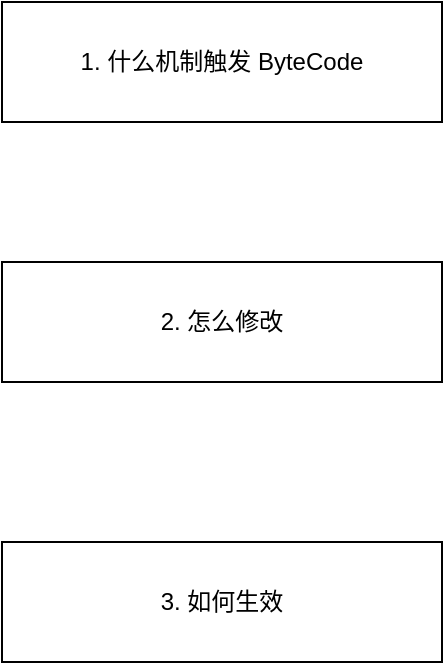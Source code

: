 <mxfile version="22.0.3" type="device" pages="5">
  <diagram id="dgyIRObiLrTT-DIWxIyV" name="流程">
    <mxGraphModel dx="2474" dy="1214" grid="1" gridSize="10" guides="1" tooltips="1" connect="1" arrows="1" fold="1" page="0" pageScale="1" pageWidth="827" pageHeight="1169" math="0" shadow="0">
      <root>
        <mxCell id="0" />
        <mxCell id="1" parent="0" />
        <mxCell id="folGIaB3LU0pxnmlb0k2-1" value="1. 什么机制触发 ByteCode" style="rounded=0;whiteSpace=wrap;html=1;" parent="1" vertex="1">
          <mxGeometry x="-100" y="40" width="220" height="60" as="geometry" />
        </mxCell>
        <mxCell id="folGIaB3LU0pxnmlb0k2-2" value="2. 怎么修改" style="rounded=0;whiteSpace=wrap;html=1;" parent="1" vertex="1">
          <mxGeometry x="-100" y="170" width="220" height="60" as="geometry" />
        </mxCell>
        <mxCell id="folGIaB3LU0pxnmlb0k2-3" value="3. 如何生效" style="rounded=0;whiteSpace=wrap;html=1;" parent="1" vertex="1">
          <mxGeometry x="-100" y="310" width="220" height="60" as="geometry" />
        </mxCell>
      </root>
    </mxGraphModel>
  </diagram>
  <diagram id="OtCW1mE4rjdLum0Cgvyo" name="Instrumentation分类">
    <mxGraphModel dx="1834" dy="809" grid="1" gridSize="10" guides="1" tooltips="1" connect="1" arrows="1" fold="1" page="0" pageScale="1" pageWidth="827" pageHeight="1169" math="0" shadow="0">
      <root>
        <mxCell id="0" />
        <mxCell id="1" parent="0" />
        <mxCell id="5SR6KNwWPoJMYm-QRJPY-1" value="" style="rounded=0;whiteSpace=wrap;html=1;fontFamily=Comic Sans MS;fontSize=13;" vertex="1" parent="1">
          <mxGeometry x="-10" y="30" width="350" height="250" as="geometry" />
        </mxCell>
        <mxCell id="5SR6KNwWPoJMYm-QRJPY-2" value="Loaded" style="rounded=0;whiteSpace=wrap;html=1;fontFamily=Comic Sans MS;fontSize=13;fillColor=#ffe6cc;strokeColor=#d79b00;" vertex="1" parent="1">
          <mxGeometry x="130" y="200" width="120" height="60" as="geometry" />
        </mxCell>
        <mxCell id="5SR6KNwWPoJMYm-QRJPY-3" value="Loading" style="rounded=0;whiteSpace=wrap;html=1;fontFamily=Comic Sans MS;fontSize=13;fillColor=#d5e8d4;strokeColor=#82b366;" vertex="1" parent="1">
          <mxGeometry x="-70" y="120" width="120" height="60" as="geometry" />
        </mxCell>
        <mxCell id="5SR6KNwWPoJMYm-QRJPY-4" value="Not Loaded" style="rounded=0;whiteSpace=wrap;html=1;fontFamily=Comic Sans MS;fontSize=13;fillColor=#dae8fc;strokeColor=#6c8ebf;" vertex="1" parent="1">
          <mxGeometry x="-250" y="40" width="120" height="60" as="geometry" />
        </mxCell>
        <mxCell id="5SR6KNwWPoJMYm-QRJPY-5" value="JVM" style="text;html=1;strokeColor=none;fillColor=none;align=center;verticalAlign=middle;whiteSpace=wrap;rounded=0;fontFamily=Comic Sans MS;fontSize=13;" vertex="1" parent="1">
          <mxGeometry x="135" y="55" width="60" height="30" as="geometry" />
        </mxCell>
        <mxCell id="5SR6KNwWPoJMYm-QRJPY-6" value="Dynamic&lt;br style=&quot;font-size: 13px;&quot;&gt;Instrumentation" style="text;html=1;strokeColor=none;fillColor=none;align=center;verticalAlign=middle;whiteSpace=wrap;rounded=0;fontFamily=Comic Sans MS;fontSize=13;" vertex="1" parent="1">
          <mxGeometry y="215" width="110" height="30" as="geometry" />
        </mxCell>
        <mxCell id="5SR6KNwWPoJMYm-QRJPY-7" value="Load-Time&lt;br style=&quot;font-size: 13px;&quot;&gt;Instrumentation" style="text;html=1;strokeColor=none;fillColor=none;align=center;verticalAlign=middle;whiteSpace=wrap;rounded=0;fontFamily=Comic Sans MS;fontSize=13;" vertex="1" parent="1">
          <mxGeometry x="-200" y="135" width="110" height="30" as="geometry" />
        </mxCell>
        <mxCell id="5SR6KNwWPoJMYm-QRJPY-8" value="Static&lt;br style=&quot;font-size: 13px;&quot;&gt;Instrumentation" style="text;html=1;strokeColor=none;fillColor=none;align=center;verticalAlign=middle;whiteSpace=wrap;rounded=0;fontFamily=Comic Sans MS;fontSize=13;" vertex="1" parent="1">
          <mxGeometry x="-380" y="55" width="110" height="30" as="geometry" />
        </mxCell>
      </root>
    </mxGraphModel>
  </diagram>
  <diagram name="静态 Instrumentation处理过程" id="Q_PQikAZjBn_ON9P23Fq">
    <mxGraphModel dx="1434" dy="809" grid="1" gridSize="10" guides="1" tooltips="1" connect="1" arrows="1" fold="1" page="0" pageScale="1" pageWidth="827" pageHeight="1169" math="0" shadow="0">
      <root>
        <mxCell id="0" />
        <mxCell id="1" parent="0" />
        <mxCell id="hJX8EylRmqtwFU6Je0rP-17" style="edgeStyle=orthogonalEdgeStyle;rounded=0;orthogonalLoop=1;jettySize=auto;html=1;entryX=0;entryY=0.5;entryDx=0;entryDy=0;fontFamily=Comic Sans MS;fontSize=13;" edge="1" parent="1" source="hJX8EylRmqtwFU6Je0rP-1" target="hJX8EylRmqtwFU6Je0rP-16">
          <mxGeometry relative="1" as="geometry" />
        </mxCell>
        <mxCell id="hJX8EylRmqtwFU6Je0rP-18" value="3. 加载类" style="edgeLabel;html=1;align=center;verticalAlign=middle;resizable=0;points=[];fontFamily=Comic Sans MS;fontSize=13;" vertex="1" connectable="0" parent="hJX8EylRmqtwFU6Je0rP-17">
          <mxGeometry x="-0.491" y="-4" relative="1" as="geometry">
            <mxPoint as="offset" />
          </mxGeometry>
        </mxCell>
        <mxCell id="hJX8EylRmqtwFU6Je0rP-1" value="" style="rounded=0;whiteSpace=wrap;html=1;fontFamily=Comic Sans MS;fontSize=13;" vertex="1" parent="1">
          <mxGeometry x="190" y="200" width="240" height="250" as="geometry" />
        </mxCell>
        <mxCell id="hJX8EylRmqtwFU6Je0rP-2" value="" style="rounded=0;whiteSpace=wrap;html=1;fontFamily=Comic Sans MS;fontSize=13;" vertex="1" parent="1">
          <mxGeometry x="720" y="200" width="240" height="250" as="geometry" />
        </mxCell>
        <mxCell id="hJX8EylRmqtwFU6Je0rP-3" value="ClassLoader" style="rounded=0;whiteSpace=wrap;html=1;fontFamily=Comic Sans MS;fontSize=13;" vertex="1" parent="1">
          <mxGeometry x="220" y="380" width="180" height="50" as="geometry" />
        </mxCell>
        <mxCell id="hJX8EylRmqtwFU6Je0rP-4" value="ClassFileTransformer transform" style="rounded=0;whiteSpace=wrap;html=1;fontFamily=Comic Sans MS;fontSize=13;" vertex="1" parent="1">
          <mxGeometry x="750" y="350" width="180" height="80" as="geometry" />
        </mxCell>
        <mxCell id="hJX8EylRmqtwFU6Je0rP-7" style="edgeStyle=orthogonalEdgeStyle;rounded=0;orthogonalLoop=1;jettySize=auto;html=1;entryX=0.5;entryY=0;entryDx=0;entryDy=0;fontFamily=Comic Sans MS;fontSize=13;" edge="1" parent="1" target="hJX8EylRmqtwFU6Je0rP-2">
          <mxGeometry relative="1" as="geometry">
            <mxPoint x="610" y="190" as="targetPoint" />
            <mxPoint x="310" y="200" as="sourcePoint" />
            <Array as="points">
              <mxPoint x="310" y="160" />
              <mxPoint x="840" y="160" />
            </Array>
          </mxGeometry>
        </mxCell>
        <mxCell id="hJX8EylRmqtwFU6Je0rP-8" value="1. premain" style="edgeLabel;html=1;align=center;verticalAlign=middle;resizable=0;points=[];fontFamily=Comic Sans MS;fontSize=13;" vertex="1" connectable="0" parent="hJX8EylRmqtwFU6Je0rP-7">
          <mxGeometry x="-0.003" y="-3" relative="1" as="geometry">
            <mxPoint y="-1" as="offset" />
          </mxGeometry>
        </mxCell>
        <mxCell id="hJX8EylRmqtwFU6Je0rP-5" value="JVM" style="text;html=1;strokeColor=none;fillColor=none;align=center;verticalAlign=middle;whiteSpace=wrap;rounded=0;fontFamily=Comic Sans MS;fontSize=13;" vertex="1" parent="1">
          <mxGeometry x="280" y="210" width="60" height="30" as="geometry" />
        </mxCell>
        <mxCell id="hJX8EylRmqtwFU6Je0rP-6" value="Agent" style="text;html=1;strokeColor=none;fillColor=none;align=center;verticalAlign=middle;whiteSpace=wrap;rounded=0;fontFamily=Comic Sans MS;fontSize=13;" vertex="1" parent="1">
          <mxGeometry x="810" y="210" width="60" height="30" as="geometry" />
        </mxCell>
        <mxCell id="hJX8EylRmqtwFU6Je0rP-9" value="" style="endArrow=classic;html=1;rounded=0;exitX=-0.017;exitY=0.476;exitDx=0;exitDy=0;exitPerimeter=0;fontFamily=Comic Sans MS;fontSize=13;" edge="1" parent="1" source="hJX8EylRmqtwFU6Je0rP-2">
          <mxGeometry width="50" height="50" relative="1" as="geometry">
            <mxPoint x="710" y="320" as="sourcePoint" />
            <mxPoint x="440" y="320" as="targetPoint" />
          </mxGeometry>
        </mxCell>
        <mxCell id="hJX8EylRmqtwFU6Je0rP-11" value="2. addTransformer" style="edgeLabel;html=1;align=center;verticalAlign=middle;resizable=0;points=[];fontFamily=Comic Sans MS;fontSize=13;" vertex="1" connectable="0" parent="hJX8EylRmqtwFU6Je0rP-9">
          <mxGeometry x="0.037" y="-1" relative="1" as="geometry">
            <mxPoint as="offset" />
          </mxGeometry>
        </mxCell>
        <mxCell id="hJX8EylRmqtwFU6Je0rP-12" value="" style="endArrow=classic;html=1;rounded=0;entryX=0;entryY=0.25;entryDx=0;entryDy=0;fontFamily=Comic Sans MS;fontSize=13;" edge="1" parent="1" target="hJX8EylRmqtwFU6Je0rP-4">
          <mxGeometry width="50" height="50" relative="1" as="geometry">
            <mxPoint x="430" y="370" as="sourcePoint" />
            <mxPoint x="700" y="368" as="targetPoint" />
          </mxGeometry>
        </mxCell>
        <mxCell id="hJX8EylRmqtwFU6Je0rP-13" value="4. 类A文件字节数组" style="edgeLabel;html=1;align=center;verticalAlign=middle;resizable=0;points=[];fontFamily=Comic Sans MS;fontSize=13;" vertex="1" connectable="0" parent="hJX8EylRmqtwFU6Je0rP-12">
          <mxGeometry x="0.037" y="-1" relative="1" as="geometry">
            <mxPoint as="offset" />
          </mxGeometry>
        </mxCell>
        <mxCell id="hJX8EylRmqtwFU6Je0rP-14" value="" style="endArrow=classic;html=1;rounded=0;exitX=0;exitY=0.75;exitDx=0;exitDy=0;entryX=1.008;entryY=0.84;entryDx=0;entryDy=0;entryPerimeter=0;fontFamily=Comic Sans MS;fontSize=13;" edge="1" parent="1" source="hJX8EylRmqtwFU6Je0rP-4" target="hJX8EylRmqtwFU6Je0rP-1">
          <mxGeometry width="50" height="50" relative="1" as="geometry">
            <mxPoint x="726" y="329" as="sourcePoint" />
            <mxPoint x="450" y="330" as="targetPoint" />
          </mxGeometry>
        </mxCell>
        <mxCell id="hJX8EylRmqtwFU6Je0rP-15" value="5. 转换过的类文件" style="edgeLabel;html=1;align=center;verticalAlign=middle;resizable=0;points=[];fontFamily=Comic Sans MS;fontSize=13;" vertex="1" connectable="0" parent="hJX8EylRmqtwFU6Je0rP-14">
          <mxGeometry x="0.037" y="-1" relative="1" as="geometry">
            <mxPoint as="offset" />
          </mxGeometry>
        </mxCell>
        <mxCell id="hJX8EylRmqtwFU6Je0rP-16" value="Class A" style="rounded=0;whiteSpace=wrap;html=1;fontFamily=Comic Sans MS;fontSize=13;" vertex="1" parent="1">
          <mxGeometry x="380" y="520" width="120" height="50" as="geometry" />
        </mxCell>
        <mxCell id="hJX8EylRmqtwFU6Je0rP-19" value="静态 Instrumentation 处理过程" style="text;html=1;strokeColor=none;fillColor=none;align=center;verticalAlign=middle;whiteSpace=wrap;rounded=0;fontFamily=Comic Sans MS;fontSize=13;" vertex="1" parent="1">
          <mxGeometry x="500" y="590" width="190" height="30" as="geometry" />
        </mxCell>
      </root>
    </mxGraphModel>
  </diagram>
  <diagram id="wVK7seXnYUV6utg0ITCu" name="Agent 重要组成部分">
    <mxGraphModel dx="1834" dy="809" grid="1" gridSize="10" guides="1" tooltips="1" connect="1" arrows="1" fold="1" page="0" pageScale="1" pageWidth="827" pageHeight="1169" math="0" shadow="0">
      <root>
        <mxCell id="0" />
        <mxCell id="1" parent="0" />
        <mxCell id="_YXOx9mQZ-8FhM0Ja_fr-1" value="" style="rounded=0;whiteSpace=wrap;html=1;fontFamily=Comic Sans MS;fontSize=13;" vertex="1" parent="1">
          <mxGeometry x="-10" y="270" width="260" height="340" as="geometry" />
        </mxCell>
        <mxCell id="_YXOx9mQZ-8FhM0Ja_fr-2" value="The Agent&amp;nbsp; Jar" style="text;html=1;strokeColor=none;fillColor=none;align=center;verticalAlign=middle;whiteSpace=wrap;rounded=0;fontFamily=Comic Sans MS;fontSize=13;" vertex="1" parent="1">
          <mxGeometry x="100" y="230" width="150" height="30" as="geometry" />
        </mxCell>
        <mxCell id="_YXOx9mQZ-8FhM0Ja_fr-3" value="META-INFO/MANIFEST.MF" style="rounded=0;whiteSpace=wrap;html=1;fontFamily=Comic Sans MS;fontSize=13;" vertex="1" parent="1">
          <mxGeometry x="40" y="300" width="180" height="60" as="geometry" />
        </mxCell>
        <mxCell id="_YXOx9mQZ-8FhM0Ja_fr-4" value="LoadTimeAgent.class&lt;br style=&quot;font-size: 13px;&quot;&gt;&lt;br style=&quot;font-size: 13px;&quot;&gt;DynamicAgent.class" style="rounded=0;whiteSpace=wrap;html=1;fontFamily=Comic Sans MS;fontSize=13;" vertex="1" parent="1">
          <mxGeometry x="40" y="410" width="180" height="60" as="geometry" />
        </mxCell>
        <mxCell id="_YXOx9mQZ-8FhM0Ja_fr-5" value="ASMTransformer.class" style="rounded=0;whiteSpace=wrap;html=1;fontFamily=Comic Sans MS;fontSize=13;" vertex="1" parent="1">
          <mxGeometry x="40" y="520" width="180" height="60" as="geometry" />
        </mxCell>
        <mxCell id="_YXOx9mQZ-8FhM0Ja_fr-6" value="Manifest" style="text;html=1;strokeColor=none;fillColor=none;align=center;verticalAlign=middle;whiteSpace=wrap;rounded=0;fontFamily=Comic Sans MS;fontSize=13;" vertex="1" parent="1">
          <mxGeometry x="280" y="315" width="100" height="30" as="geometry" />
        </mxCell>
        <mxCell id="_YXOx9mQZ-8FhM0Ja_fr-7" value="Agent Class" style="text;html=1;strokeColor=none;fillColor=none;align=center;verticalAlign=middle;whiteSpace=wrap;rounded=0;fontFamily=Comic Sans MS;fontSize=13;" vertex="1" parent="1">
          <mxGeometry x="280" y="425" width="100" height="30" as="geometry" />
        </mxCell>
        <mxCell id="_YXOx9mQZ-8FhM0Ja_fr-8" value="ClassFile Transformer" style="text;html=1;strokeColor=none;fillColor=none;align=center;verticalAlign=middle;whiteSpace=wrap;rounded=0;fontFamily=Comic Sans MS;fontSize=13;" vertex="1" parent="1">
          <mxGeometry x="280" y="535" width="140" height="30" as="geometry" />
        </mxCell>
      </root>
    </mxGraphModel>
  </diagram>
  <diagram id="IPOlz-3Ha1-tsUTJB1hh" name="第 5 页">
    <mxGraphModel dx="2074" dy="1214" grid="1" gridSize="10" guides="1" tooltips="1" connect="1" arrows="1" fold="1" page="0" pageScale="1" pageWidth="827" pageHeight="1169" math="0" shadow="0">
      <root>
        <mxCell id="0" />
        <mxCell id="1" parent="0" />
      </root>
    </mxGraphModel>
  </diagram>
</mxfile>
